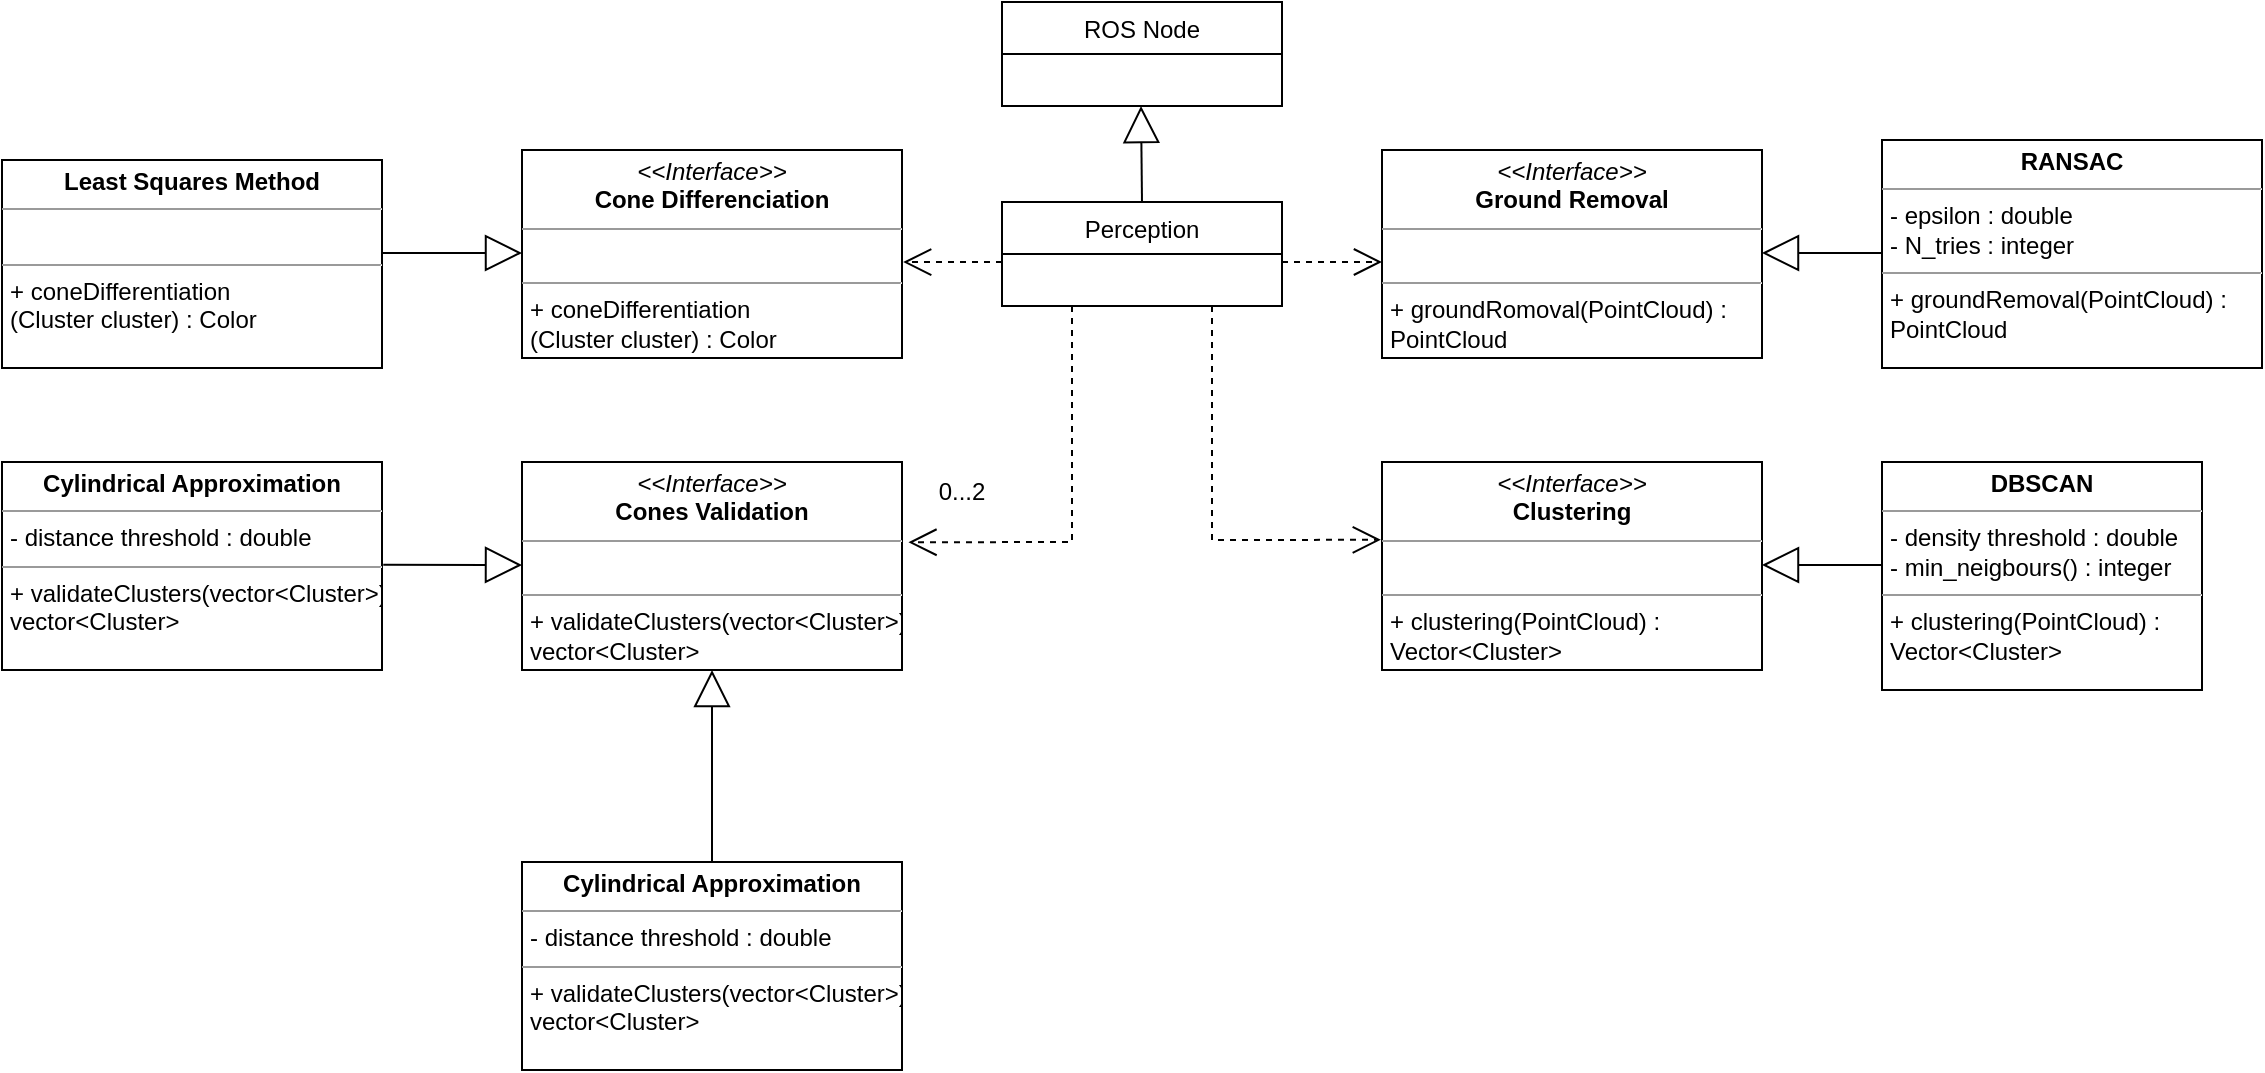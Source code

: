 <mxfile version="20.3.0" type="device"><diagram id="d-5RvVuHrZBJCNinnVzA" name="Page-1"><mxGraphModel dx="1773" dy="594" grid="1" gridSize="10" guides="1" tooltips="1" connect="1" arrows="1" fold="1" page="1" pageScale="1" pageWidth="827" pageHeight="1169" math="0" shadow="0"><root><mxCell id="0"/><mxCell id="1" parent="0"/><mxCell id="L9eCjCMkYvvfudA07gba-1" value="ROS Node" style="swimlane;fontStyle=0;childLayout=stackLayout;horizontal=1;startSize=26;fillColor=none;horizontalStack=0;resizeParent=1;resizeParentMax=0;resizeLast=0;collapsible=1;marginBottom=0;" parent="1" vertex="1"><mxGeometry x="330" y="210" width="140" height="52" as="geometry"/></mxCell><mxCell id="L9eCjCMkYvvfudA07gba-6" value="" style="endArrow=block;endSize=16;endFill=0;html=1;rounded=0;" parent="1" edge="1"><mxGeometry width="160" relative="1" as="geometry"><mxPoint x="400" y="310" as="sourcePoint"/><mxPoint x="399.5" y="262" as="targetPoint"/></mxGeometry></mxCell><mxCell id="L9eCjCMkYvvfudA07gba-8" value="&lt;p style=&quot;margin:0px;margin-top:4px;text-align:center;&quot;&gt;&lt;i&gt;&amp;lt;&amp;lt;Interface&amp;gt;&amp;gt;&lt;/i&gt;&lt;br&gt;&lt;b&gt;Ground Removal&lt;/b&gt;&lt;/p&gt;&lt;hr size=&quot;1&quot;&gt;&lt;p style=&quot;margin:0px;margin-left:4px;&quot;&gt;&lt;br&gt;&lt;/p&gt;&lt;hr size=&quot;1&quot;&gt;&lt;p style=&quot;margin:0px;margin-left:4px;&quot;&gt;+ groundRomoval(PointCloud) :&amp;nbsp;&lt;/p&gt;&lt;p style=&quot;margin:0px;margin-left:4px;&quot;&gt;PointCloud&lt;/p&gt;" style="verticalAlign=top;align=left;overflow=fill;fontSize=12;fontFamily=Helvetica;html=1;" parent="1" vertex="1"><mxGeometry x="520" y="284" width="190" height="104" as="geometry"/></mxCell><mxCell id="L9eCjCMkYvvfudA07gba-10" value="" style="endArrow=block;endSize=16;endFill=0;html=1;rounded=0;" parent="1" edge="1"><mxGeometry width="160" relative="1" as="geometry"><mxPoint x="770" y="335.5" as="sourcePoint"/><mxPoint x="710" y="335.5" as="targetPoint"/></mxGeometry></mxCell><mxCell id="EbdRtrXyug2G_jX3SU8Q-1" value="&lt;p style=&quot;margin:0px;margin-top:4px;text-align:center;&quot;&gt;&lt;i&gt;&amp;lt;&amp;lt;Interface&amp;gt;&amp;gt;&lt;/i&gt;&lt;br&gt;&lt;b&gt;Clustering&lt;/b&gt;&lt;/p&gt;&lt;hr size=&quot;1&quot;&gt;&lt;p style=&quot;margin:0px;margin-left:4px;&quot;&gt;&lt;br&gt;&lt;/p&gt;&lt;hr size=&quot;1&quot;&gt;&lt;p style=&quot;margin:0px;margin-left:4px;&quot;&gt;+ clustering(PointCloud) :&amp;nbsp;&lt;/p&gt;&lt;p style=&quot;margin:0px;margin-left:4px;&quot;&gt;Vector&amp;lt;Cluster&amp;gt;&lt;/p&gt;" style="verticalAlign=top;align=left;overflow=fill;fontSize=12;fontFamily=Helvetica;html=1;" parent="1" vertex="1"><mxGeometry x="520" y="440" width="190" height="104" as="geometry"/></mxCell><mxCell id="EbdRtrXyug2G_jX3SU8Q-3" value="" style="endArrow=block;endSize=16;endFill=0;html=1;rounded=0;" parent="1" edge="1"><mxGeometry width="160" relative="1" as="geometry"><mxPoint x="770" y="491.5" as="sourcePoint"/><mxPoint x="710" y="491.5" as="targetPoint"/></mxGeometry></mxCell><mxCell id="EbdRtrXyug2G_jX3SU8Q-8" value="&lt;p style=&quot;margin:0px;margin-top:4px;text-align:center;&quot;&gt;&lt;i&gt;&amp;lt;&amp;lt;Interface&amp;gt;&amp;gt;&lt;/i&gt;&lt;br&gt;&lt;b&gt;Cones Validation&lt;/b&gt;&lt;/p&gt;&lt;hr size=&quot;1&quot;&gt;&lt;p style=&quot;margin:0px;margin-left:4px;&quot;&gt;&lt;br&gt;&lt;/p&gt;&lt;hr size=&quot;1&quot;&gt;&lt;p style=&quot;margin:0px;margin-left:4px;&quot;&gt;+ validateClusters(vector&amp;lt;Cluster&amp;gt;) :&lt;br style=&quot;padding: 0px; margin: 0px;&quot;&gt;vector&amp;lt;Cluster&amp;gt;&lt;br&gt;&lt;/p&gt;" style="verticalAlign=top;align=left;overflow=fill;fontSize=12;fontFamily=Helvetica;html=1;" parent="1" vertex="1"><mxGeometry x="90" y="440" width="190" height="104" as="geometry"/></mxCell><mxCell id="EbdRtrXyug2G_jX3SU8Q-10" value="&lt;p style=&quot;margin:0px;margin-top:4px;text-align:center;&quot;&gt;&lt;i&gt;&amp;lt;&amp;lt;Interface&amp;gt;&amp;gt;&lt;/i&gt;&lt;br&gt;&lt;b&gt;Cone Differenciation&lt;/b&gt;&lt;/p&gt;&lt;hr size=&quot;1&quot;&gt;&lt;p style=&quot;margin:0px;margin-left:4px;&quot;&gt;&lt;br&gt;&lt;/p&gt;&lt;hr size=&quot;1&quot;&gt;&lt;p style=&quot;margin:0px;margin-left:4px;&quot;&gt;+ coneDifferentiation&lt;/p&gt;&lt;p style=&quot;margin:0px;margin-left:4px;&quot;&gt;(Cluster cluster) : Color&lt;br&gt;&lt;/p&gt;" style="verticalAlign=top;align=left;overflow=fill;fontSize=12;fontFamily=Helvetica;html=1;" parent="1" vertex="1"><mxGeometry x="90" y="284" width="190" height="104" as="geometry"/></mxCell><mxCell id="EbdRtrXyug2G_jX3SU8Q-12" value="" style="endArrow=block;endSize=16;endFill=0;html=1;rounded=0;" parent="1" edge="1"><mxGeometry width="160" relative="1" as="geometry"><mxPoint x="20" y="335.5" as="sourcePoint"/><mxPoint x="90" y="335.5" as="targetPoint"/></mxGeometry></mxCell><mxCell id="EbdRtrXyug2G_jX3SU8Q-18" value="" style="endArrow=block;endSize=16;endFill=0;html=1;rounded=0;exitX=1.004;exitY=0.629;exitDx=0;exitDy=0;exitPerimeter=0;" parent="1" edge="1"><mxGeometry width="160" relative="1" as="geometry"><mxPoint x="20.64" y="491.354" as="sourcePoint"/><mxPoint x="90" y="491.5" as="targetPoint"/></mxGeometry></mxCell><mxCell id="EbdRtrXyug2G_jX3SU8Q-23" value="" style="endArrow=open;endSize=12;dashed=1;html=1;rounded=0;" parent="1" edge="1"><mxGeometry width="160" relative="1" as="geometry"><mxPoint x="470" y="340" as="sourcePoint"/><mxPoint x="520" y="340" as="targetPoint"/></mxGeometry></mxCell><mxCell id="EbdRtrXyug2G_jX3SU8Q-24" value="" style="endArrow=open;endSize=12;dashed=1;html=1;rounded=0;entryX=-0.003;entryY=0.374;entryDx=0;entryDy=0;entryPerimeter=0;exitX=0.75;exitY=1;exitDx=0;exitDy=0;" parent="1" source="OQW__5L_LyhEKPCtQpmy-8" target="EbdRtrXyug2G_jX3SU8Q-1" edge="1"><mxGeometry width="160" relative="1" as="geometry"><mxPoint x="450" y="360" as="sourcePoint"/><mxPoint x="510" y="480" as="targetPoint"/><Array as="points"><mxPoint x="435" y="479"/></Array></mxGeometry></mxCell><mxCell id="EbdRtrXyug2G_jX3SU8Q-25" value="" style="endArrow=open;endSize=12;dashed=1;html=1;rounded=0;entryX=1.017;entryY=0.386;entryDx=0;entryDy=0;entryPerimeter=0;exitX=0.25;exitY=1;exitDx=0;exitDy=0;" parent="1" source="OQW__5L_LyhEKPCtQpmy-8" target="EbdRtrXyug2G_jX3SU8Q-8" edge="1"><mxGeometry width="160" relative="1" as="geometry"><mxPoint x="350" y="360" as="sourcePoint"/><mxPoint x="290" y="480" as="targetPoint"/><Array as="points"><mxPoint x="365" y="480"/></Array></mxGeometry></mxCell><mxCell id="EbdRtrXyug2G_jX3SU8Q-26" value="" style="endArrow=open;endSize=12;dashed=1;html=1;rounded=0;entryX=1.003;entryY=0.539;entryDx=0;entryDy=0;entryPerimeter=0;" parent="1" target="EbdRtrXyug2G_jX3SU8Q-10" edge="1"><mxGeometry width="160" relative="1" as="geometry"><mxPoint x="330" y="340" as="sourcePoint"/><mxPoint x="250" y="340" as="targetPoint"/></mxGeometry></mxCell><mxCell id="OQW__5L_LyhEKPCtQpmy-7" value="&lt;p style=&quot;margin:0px;margin-top:4px;text-align:center;&quot;&gt;&lt;b&gt;RANSAC&lt;/b&gt;&lt;/p&gt;&lt;hr size=&quot;1&quot;&gt;&lt;p style=&quot;margin:0px;margin-left:4px;&quot;&gt;- epsilon : double&lt;br&gt;- N_tries : integer&lt;/p&gt;&lt;hr size=&quot;1&quot;&gt;&lt;p style=&quot;margin:0px;margin-left:4px;&quot;&gt;+ groundRemoval(PointCloud) :&amp;nbsp;&lt;/p&gt;&lt;p style=&quot;margin:0px;margin-left:4px;&quot;&gt;PointCloud&lt;/p&gt;" style="verticalAlign=top;align=left;overflow=fill;fontSize=12;fontFamily=Helvetica;html=1;" parent="1" vertex="1"><mxGeometry x="770" y="279" width="190" height="114" as="geometry"/></mxCell><mxCell id="OQW__5L_LyhEKPCtQpmy-8" value="Perception" style="swimlane;fontStyle=0;childLayout=stackLayout;horizontal=1;startSize=26;fillColor=none;horizontalStack=0;resizeParent=1;resizeParentMax=0;resizeLast=0;collapsible=1;marginBottom=0;" parent="1" vertex="1"><mxGeometry x="330" y="310" width="140" height="52" as="geometry"/></mxCell><mxCell id="sbjyY_716ezjCL6oy8er-14" value="&lt;p style=&quot;margin:0px;margin-top:4px;text-align:center;&quot;&gt;&lt;span style=&quot;font-weight: 700;&quot;&gt;Least Squares Method&lt;/span&gt;&lt;br&gt;&lt;/p&gt;&lt;hr size=&quot;1&quot;&gt;&lt;p style=&quot;margin:0px;margin-left:4px;&quot;&gt;&lt;br&gt;&lt;/p&gt;&lt;hr size=&quot;1&quot;&gt;&lt;p style=&quot;margin:0px;margin-left:4px;&quot;&gt;+ coneDifferentiation&lt;/p&gt;&lt;p style=&quot;margin:0px;margin-left:4px;&quot;&gt;(Cluster cluster) : Color&lt;br&gt;&lt;/p&gt;" style="verticalAlign=top;align=left;overflow=fill;fontSize=12;fontFamily=Helvetica;html=1;" parent="1" vertex="1"><mxGeometry x="-170" y="289" width="190" height="104" as="geometry"/></mxCell><mxCell id="sbjyY_716ezjCL6oy8er-15" value="&lt;p style=&quot;margin:0px;margin-top:4px;text-align:center;&quot;&gt;&lt;b&gt;Cylindrical Approximation&lt;/b&gt;&lt;/p&gt;&lt;hr size=&quot;1&quot;&gt;&lt;p style=&quot;margin:0px;margin-left:4px;&quot;&gt;- distance threshold : double&lt;/p&gt;&lt;hr size=&quot;1&quot;&gt;&lt;p style=&quot;margin:0px;margin-left:4px;&quot;&gt;+ validateClusters(vector&amp;lt;Cluster&amp;gt;) :&lt;br style=&quot;padding: 0px; margin: 0px;&quot;&gt;vector&amp;lt;Cluster&amp;gt;&lt;br&gt;&lt;/p&gt;" style="verticalAlign=top;align=left;overflow=fill;fontSize=12;fontFamily=Helvetica;html=1;" parent="1" vertex="1"><mxGeometry x="-170" y="440" width="190" height="104" as="geometry"/></mxCell><mxCell id="sbjyY_716ezjCL6oy8er-16" value="&lt;p style=&quot;margin:0px;margin-top:4px;text-align:center;&quot;&gt;&lt;b&gt;DBSCAN&lt;/b&gt;&lt;/p&gt;&lt;hr size=&quot;1&quot;&gt;&lt;p style=&quot;margin:0px;margin-left:4px;&quot;&gt;- density threshold : double&lt;br style=&quot;padding: 0px; margin: 0px;&quot;&gt;- min_neigbours() : integer&lt;br&gt;&lt;/p&gt;&lt;hr size=&quot;1&quot;&gt;&lt;p style=&quot;margin:0px;margin-left:4px;&quot;&gt;+ clustering(PointCloud) :&amp;nbsp;&lt;br style=&quot;padding: 0px; margin: 0px;&quot;&gt;Vector&amp;lt;Cluster&amp;gt;&lt;br&gt;&lt;/p&gt;" style="verticalAlign=top;align=left;overflow=fill;fontSize=12;fontFamily=Helvetica;html=1;" parent="1" vertex="1"><mxGeometry x="770" y="440" width="160" height="114" as="geometry"/></mxCell><mxCell id="jvS1n0znht7F6rJb-n46-1" value="0...2" style="text;html=1;strokeColor=none;fillColor=none;align=center;verticalAlign=middle;whiteSpace=wrap;rounded=0;" parent="1" vertex="1"><mxGeometry x="280" y="440" width="60" height="30" as="geometry"/></mxCell><mxCell id="jvS1n0znht7F6rJb-n46-2" value="&lt;p style=&quot;margin:0px;margin-top:4px;text-align:center;&quot;&gt;&lt;b&gt;Cylindrical Approximation&lt;/b&gt;&lt;/p&gt;&lt;hr size=&quot;1&quot;&gt;&lt;p style=&quot;margin:0px;margin-left:4px;&quot;&gt;- distance threshold : double&lt;/p&gt;&lt;hr size=&quot;1&quot;&gt;&lt;p style=&quot;margin:0px;margin-left:4px;&quot;&gt;+ validateClusters(vector&amp;lt;Cluster&amp;gt;) :&lt;br style=&quot;padding: 0px; margin: 0px;&quot;&gt;vector&amp;lt;Cluster&amp;gt;&lt;br&gt;&lt;/p&gt;" style="verticalAlign=top;align=left;overflow=fill;fontSize=12;fontFamily=Helvetica;html=1;" parent="1" vertex="1"><mxGeometry x="90" y="640" width="190" height="104" as="geometry"/></mxCell><mxCell id="jvS1n0znht7F6rJb-n46-4" value="" style="endArrow=block;endSize=16;endFill=0;html=1;rounded=0;exitX=0.5;exitY=0;exitDx=0;exitDy=0;entryX=0.5;entryY=1;entryDx=0;entryDy=0;" parent="1" source="jvS1n0znht7F6rJb-n46-2" target="EbdRtrXyug2G_jX3SU8Q-8" edge="1"><mxGeometry width="160" relative="1" as="geometry"><mxPoint x="130.0" y="583.004" as="sourcePoint"/><mxPoint x="199.36" y="583.15" as="targetPoint"/></mxGeometry></mxCell></root></mxGraphModel></diagram></mxfile>